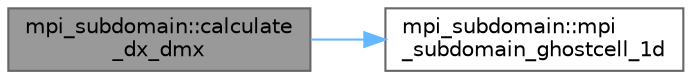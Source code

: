 digraph "mpi_subdomain::calculate_dx_dmx"
{
 // LATEX_PDF_SIZE
  bgcolor="transparent";
  edge [fontname=Helvetica,fontsize=10,labelfontname=Helvetica,labelfontsize=10];
  node [fontname=Helvetica,fontsize=10,shape=box,height=0.2,width=0.4];
  rankdir="LR";
  Node1 [id="Node000001",label="mpi_subdomain::calculate\l_dx_dmx",height=0.2,width=0.4,color="gray40", fillcolor="grey60", style="filled", fontcolor="black",tooltip=" "];
  Node1 -> Node2 [id="edge1_Node000001_Node000002",color="steelblue1",style="solid",tooltip=" "];
  Node2 [id="Node000002",label="mpi_subdomain::mpi\l_subdomain_ghostcell_1d",height=0.2,width=0.4,color="grey40", fillcolor="white", style="filled",URL="$namespacempi__subdomain.html#ac2689ec8a6f874f4174026e93eab4b1b",tooltip=" "];
}
